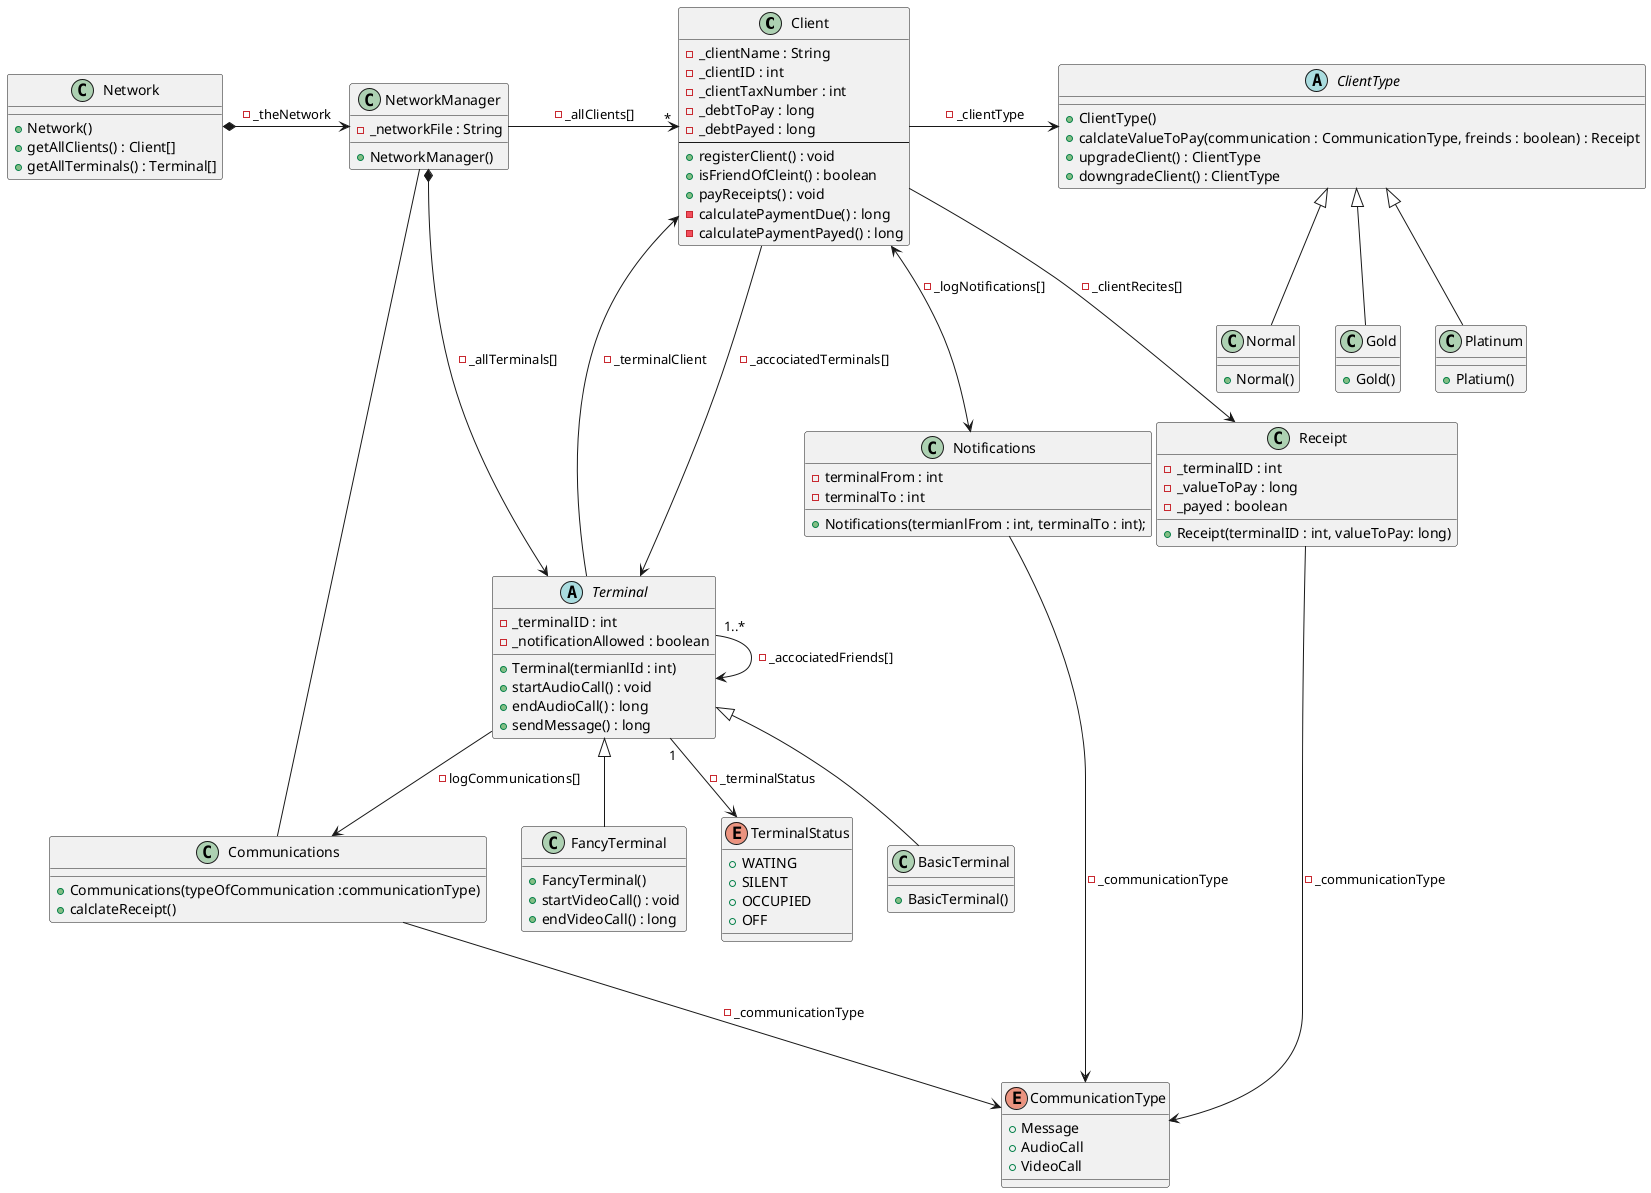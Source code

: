 @startuml name


class Client{
    - _clientName : String
    - _clientID : int
    - _clientTaxNumber : int
    - _debtToPay : long
    - _debtPayed : long
    --
    + registerClient() : void
    + isFriendOfCleint() : boolean
    + payReceipts() : void
    - calculatePaymentDue() : long
    - calculatePaymentPayed() : long
}


abstract class Terminal{
    - _terminalID : int
    - _notificationAllowed : boolean
    + Terminal(termianlId : int)
    + startAudioCall() : void
    + endAudioCall() : long
    + sendMessage() : long 
}

class BasicTerminal{
    + BasicTerminal()

}

class FancyTerminal{
    + FancyTerminal()
    + startVideoCall() : void
    + endVideoCall() : long
}

abstract class ClientType{
    + ClientType()
    + calclateValueToPay(communication : CommunicationType, freinds : boolean) : Receipt
    + upgradeClient() : ClientType
    + downgradeClient() : ClientType
}

class Normal{
    + Normal()

}
class Gold{
    + Gold()
}
class Platinum{
    + Platium()
}

enum TerminalStatus{
    + WATING
    + SILENT
    + OCCUPIED
    + OFF
}

class Notifications{
    - terminalFrom : int
    - terminalTo : int
    + Notifications(termianlFrom : int, terminalTo : int);
}

class NetworkManager{
    - _networkFile : String
    + NetworkManager()
}

class Network{
    + Network()
    + getAllClients() : Client[]
    + getAllTerminals() : Terminal[]
}

class Receipt{
    - _terminalID : int
    - _valueToPay : long 
    - _payed : boolean
    + Receipt(terminalID : int, valueToPay: long)
}

class Communications{
    + Communications(typeOfCommunication :communicationType)
    + calclateReceipt()
}

enum CommunicationType{
    + Message
    + AudioCall
    + VideoCall
}

Client --->  Terminal : -_accociatedTerminals[]
Client -right> ClientType : -_clientType
Client --> Receipt : -_clientRecites[]
Client <--> Notifications : - _logNotifications[]

Normal --up|> ClientType
Gold --up|> ClientType
Platinum --up|> ClientType

Terminal ---> Client : - _terminalClient
Terminal "1..*" --->  Terminal : - _accociatedFriends[]
Terminal "1" --> TerminalStatus : - _terminalStatus
Terminal --> Communications : -logCommunications[]

Terminal <|-- BasicTerminal
Terminal <|-- FancyTerminal

Receipt -> CommunicationType : - _communicationType

Notifications ----down> CommunicationType : - _communicationType
Communications  ---> CommunicationType :   - _communicationType

Network *->  NetworkManager : - _theNetwork
NetworkManager *-d-> Terminal : - _allTerminals[]
NetworkManager -> "*" Client : - _allClients[]
NetworkManager - Communications


@enduml